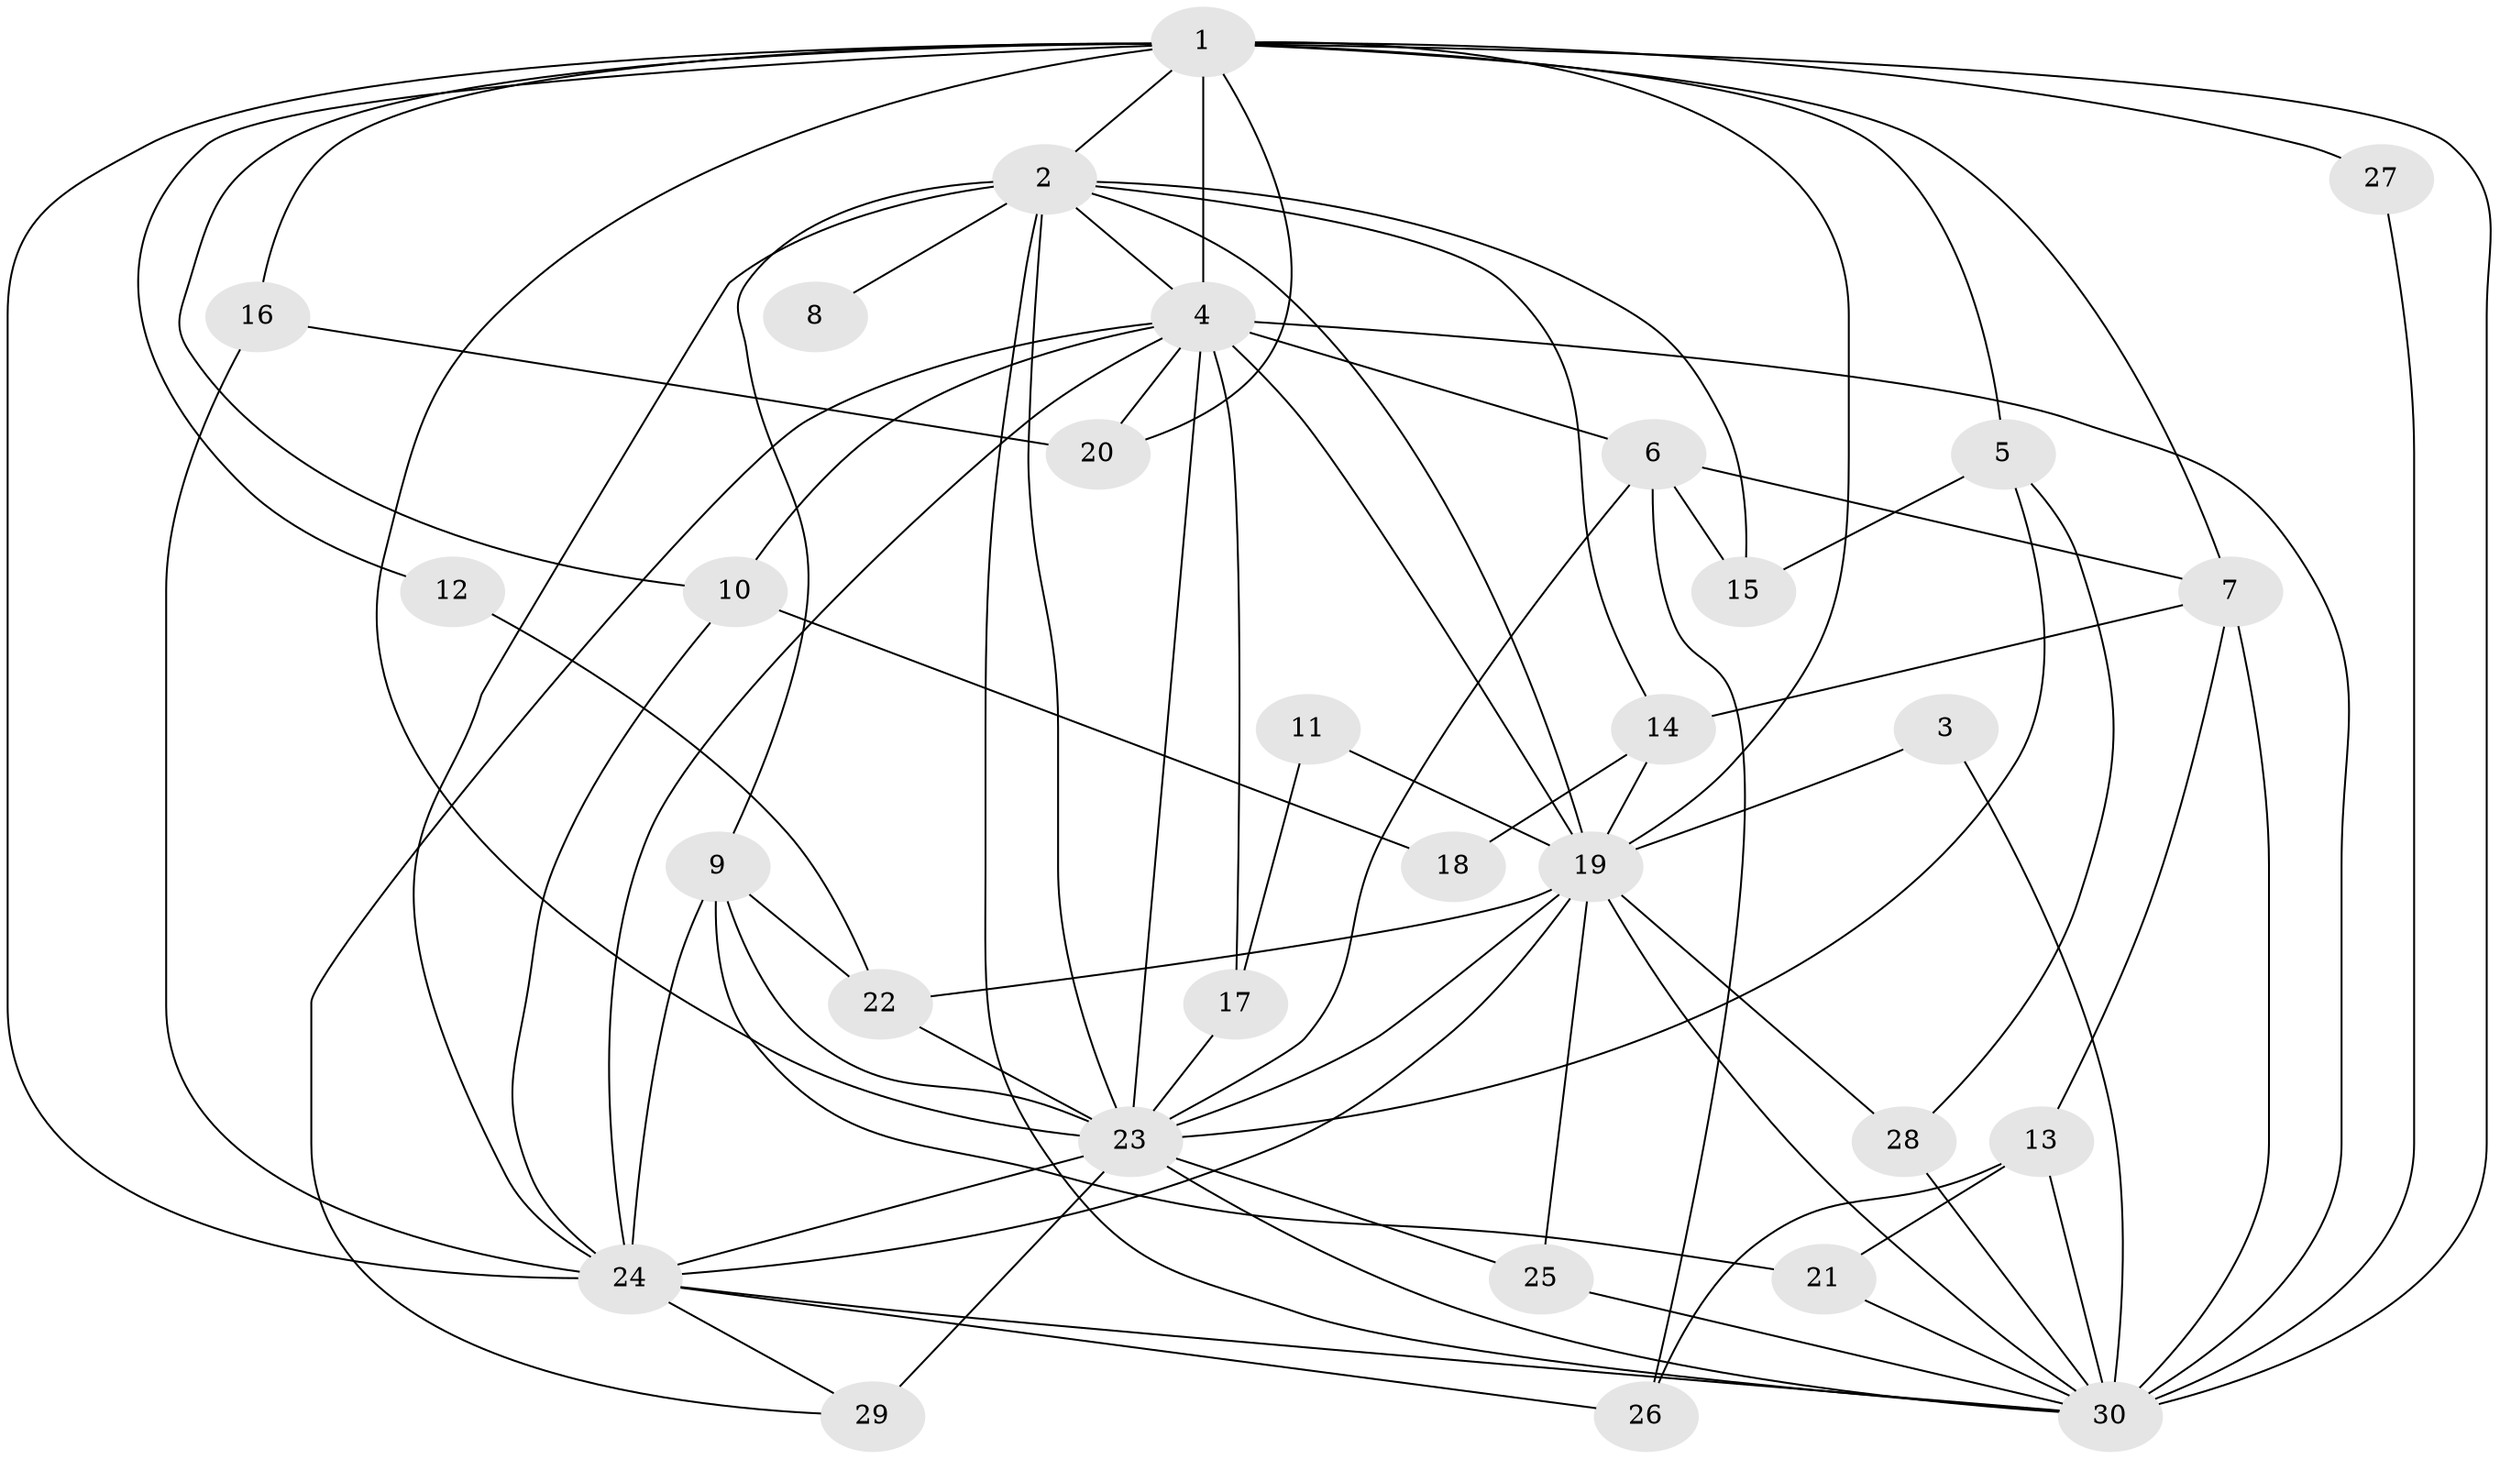 // original degree distribution, {14: 0.016666666666666666, 17: 0.05, 20: 0.016666666666666666, 13: 0.03333333333333333, 12: 0.016666666666666666, 16: 0.016666666666666666, 15: 0.016666666666666666, 6: 0.03333333333333333, 2: 0.5166666666666667, 4: 0.15, 5: 0.016666666666666666, 3: 0.11666666666666667}
// Generated by graph-tools (version 1.1) at 2025/01/03/09/25 03:01:21]
// undirected, 30 vertices, 78 edges
graph export_dot {
graph [start="1"]
  node [color=gray90,style=filled];
  1;
  2;
  3;
  4;
  5;
  6;
  7;
  8;
  9;
  10;
  11;
  12;
  13;
  14;
  15;
  16;
  17;
  18;
  19;
  20;
  21;
  22;
  23;
  24;
  25;
  26;
  27;
  28;
  29;
  30;
  1 -- 2 [weight=2.0];
  1 -- 4 [weight=4.0];
  1 -- 5 [weight=1.0];
  1 -- 7 [weight=1.0];
  1 -- 10 [weight=1.0];
  1 -- 12 [weight=1.0];
  1 -- 16 [weight=1.0];
  1 -- 19 [weight=3.0];
  1 -- 20 [weight=1.0];
  1 -- 23 [weight=4.0];
  1 -- 24 [weight=2.0];
  1 -- 27 [weight=1.0];
  1 -- 30 [weight=4.0];
  2 -- 4 [weight=2.0];
  2 -- 8 [weight=1.0];
  2 -- 9 [weight=1.0];
  2 -- 14 [weight=1.0];
  2 -- 15 [weight=1.0];
  2 -- 19 [weight=1.0];
  2 -- 23 [weight=3.0];
  2 -- 24 [weight=1.0];
  2 -- 30 [weight=1.0];
  3 -- 19 [weight=1.0];
  3 -- 30 [weight=1.0];
  4 -- 6 [weight=1.0];
  4 -- 10 [weight=1.0];
  4 -- 17 [weight=1.0];
  4 -- 19 [weight=3.0];
  4 -- 20 [weight=1.0];
  4 -- 23 [weight=5.0];
  4 -- 24 [weight=2.0];
  4 -- 29 [weight=1.0];
  4 -- 30 [weight=2.0];
  5 -- 15 [weight=1.0];
  5 -- 23 [weight=1.0];
  5 -- 28 [weight=1.0];
  6 -- 7 [weight=1.0];
  6 -- 15 [weight=1.0];
  6 -- 23 [weight=1.0];
  6 -- 26 [weight=1.0];
  7 -- 13 [weight=1.0];
  7 -- 14 [weight=1.0];
  7 -- 30 [weight=2.0];
  9 -- 21 [weight=1.0];
  9 -- 22 [weight=2.0];
  9 -- 23 [weight=1.0];
  9 -- 24 [weight=1.0];
  10 -- 18 [weight=1.0];
  10 -- 24 [weight=1.0];
  11 -- 17 [weight=1.0];
  11 -- 19 [weight=1.0];
  12 -- 22 [weight=1.0];
  13 -- 21 [weight=1.0];
  13 -- 26 [weight=1.0];
  13 -- 30 [weight=1.0];
  14 -- 18 [weight=1.0];
  14 -- 19 [weight=1.0];
  16 -- 20 [weight=1.0];
  16 -- 24 [weight=1.0];
  17 -- 23 [weight=2.0];
  19 -- 22 [weight=1.0];
  19 -- 23 [weight=2.0];
  19 -- 24 [weight=1.0];
  19 -- 25 [weight=1.0];
  19 -- 28 [weight=1.0];
  19 -- 30 [weight=1.0];
  21 -- 30 [weight=1.0];
  22 -- 23 [weight=1.0];
  23 -- 24 [weight=3.0];
  23 -- 25 [weight=1.0];
  23 -- 29 [weight=2.0];
  23 -- 30 [weight=2.0];
  24 -- 26 [weight=1.0];
  24 -- 29 [weight=1.0];
  24 -- 30 [weight=1.0];
  25 -- 30 [weight=1.0];
  27 -- 30 [weight=1.0];
  28 -- 30 [weight=2.0];
}
